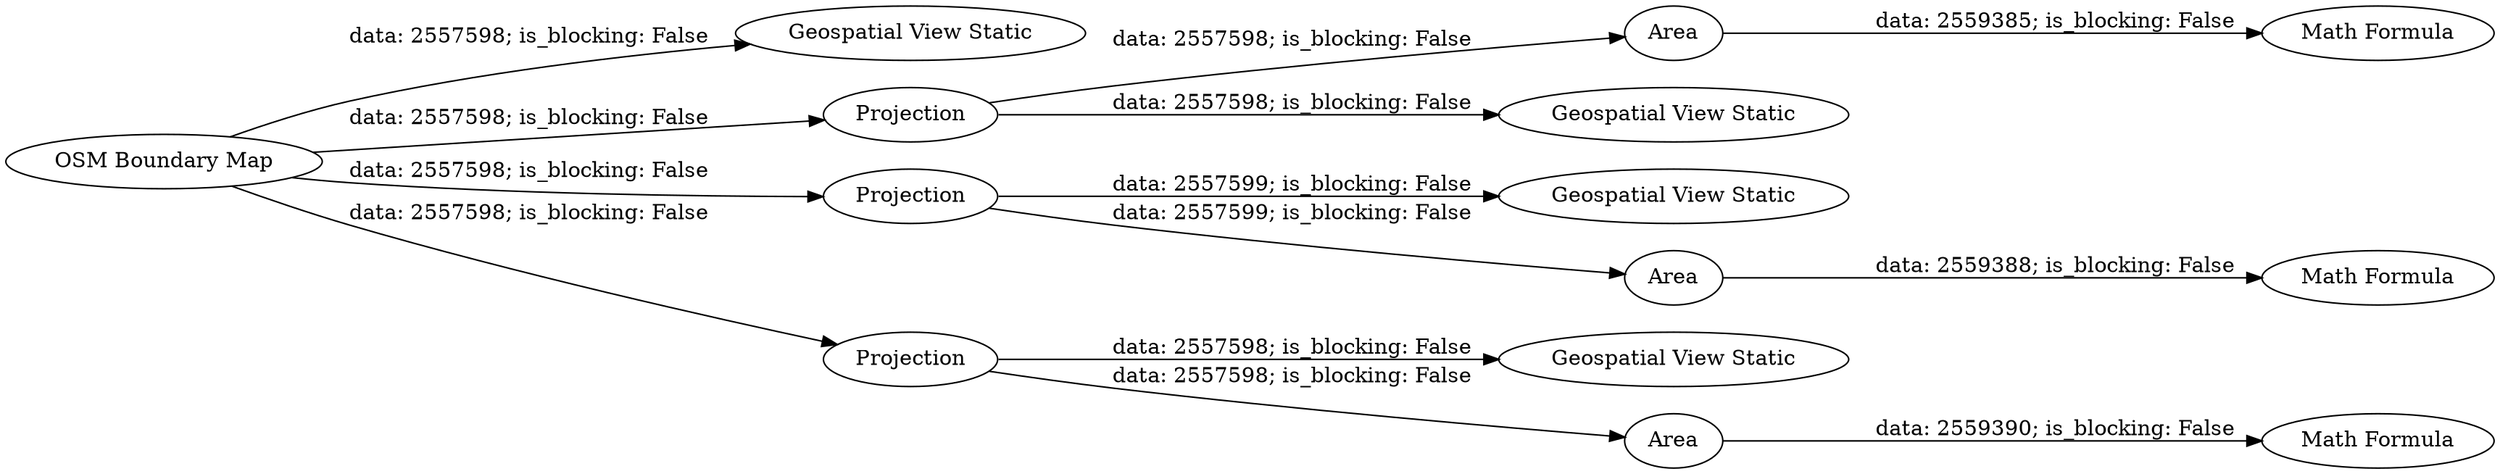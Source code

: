 digraph {
	"-6005077510882263175_36" [label="Geospatial View Static"]
	"-6005077510882263175_34" [label="OSM Boundary Map"]
	"-6005077510882263175_15" [label="Geospatial View Static"]
	"-6005077510882263175_43" [label=Area]
	"-6005077510882263175_44" [label=Projection]
	"-6005077510882263175_40" [label="Math Formula"]
	"-6005077510882263175_38" [label="Math Formula"]
	"-6005077510882263175_41" [label="Math Formula"]
	"-6005077510882263175_17" [label=Projection]
	"-6005077510882263175_37" [label=Area]
	"-6005077510882263175_16" [label="Geospatial View Static"]
	"-6005077510882263175_39" [label=Area]
	"-6005077510882263175_42" [label="Geospatial View Static"]
	"-6005077510882263175_35" [label=Projection]
	"-6005077510882263175_35" -> "-6005077510882263175_36" [label="data: 2557598; is_blocking: False"]
	"-6005077510882263175_17" -> "-6005077510882263175_16" [label="data: 2557599; is_blocking: False"]
	"-6005077510882263175_35" -> "-6005077510882263175_37" [label="data: 2557598; is_blocking: False"]
	"-6005077510882263175_34" -> "-6005077510882263175_44" [label="data: 2557598; is_blocking: False"]
	"-6005077510882263175_17" -> "-6005077510882263175_39" [label="data: 2557599; is_blocking: False"]
	"-6005077510882263175_34" -> "-6005077510882263175_15" [label="data: 2557598; is_blocking: False"]
	"-6005077510882263175_34" -> "-6005077510882263175_17" [label="data: 2557598; is_blocking: False"]
	"-6005077510882263175_37" -> "-6005077510882263175_38" [label="data: 2559390; is_blocking: False"]
	"-6005077510882263175_44" -> "-6005077510882263175_43" [label="data: 2557598; is_blocking: False"]
	"-6005077510882263175_43" -> "-6005077510882263175_41" [label="data: 2559385; is_blocking: False"]
	"-6005077510882263175_39" -> "-6005077510882263175_40" [label="data: 2559388; is_blocking: False"]
	"-6005077510882263175_44" -> "-6005077510882263175_42" [label="data: 2557598; is_blocking: False"]
	"-6005077510882263175_34" -> "-6005077510882263175_35" [label="data: 2557598; is_blocking: False"]
	rankdir=LR
}
